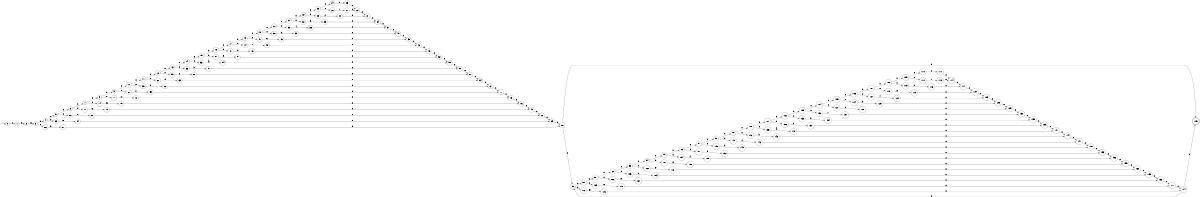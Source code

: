 digraph {
	rankdir=LR size="8,5"
	node [shape=doublecircle]
	175
	node [shape=circle]
	start [label="" height=0.1 width=0.1]
	start -> 0 [label=""]
	0 -> 1 [label=0]
	1 -> 2 [label=x]
	2 -> 3 [label=X]
	3 -> 4 [label="ε"]
	3 -> 86 [label="ε"]
	4 -> 5 [label="ε"]
	4 -> 83 [label="ε"]
	5 -> 6 [label="ε"]
	5 -> 80 [label="ε"]
	6 -> 7 [label="ε"]
	6 -> 77 [label="ε"]
	7 -> 8 [label="ε"]
	7 -> 74 [label="ε"]
	8 -> 9 [label="ε"]
	8 -> 71 [label="ε"]
	9 -> 10 [label="ε"]
	9 -> 68 [label="ε"]
	10 -> 11 [label="ε"]
	10 -> 65 [label="ε"]
	11 -> 12 [label="ε"]
	11 -> 62 [label="ε"]
	12 -> 13 [label="ε"]
	12 -> 59 [label="ε"]
	13 -> 14 [label="ε"]
	13 -> 56 [label="ε"]
	14 -> 15 [label="ε"]
	14 -> 53 [label="ε"]
	15 -> 16 [label="ε"]
	15 -> 50 [label="ε"]
	16 -> 17 [label="ε"]
	16 -> 47 [label="ε"]
	17 -> 18 [label="ε"]
	17 -> 44 [label="ε"]
	18 -> 19 [label="ε"]
	18 -> 41 [label="ε"]
	19 -> 20 [label="ε"]
	19 -> 38 [label="ε"]
	20 -> 21 [label="ε"]
	20 -> 35 [label="ε"]
	21 -> 22 [label="ε"]
	21 -> 32 [label="ε"]
	22 -> 23 [label="ε"]
	22 -> 29 [label="ε"]
	23 -> 24 [label="ε"]
	23 -> 26 [label="ε"]
	24 -> 25 [label=0]
	26 -> 27 [label=1]
	25 -> 28 [label="ε"]
	27 -> 28 [label="ε"]
	29 -> 30 [label=2]
	28 -> 31 [label="ε"]
	30 -> 31 [label="ε"]
	32 -> 33 [label=3]
	31 -> 34 [label="ε"]
	33 -> 34 [label="ε"]
	35 -> 36 [label=4]
	34 -> 37 [label="ε"]
	36 -> 37 [label="ε"]
	38 -> 39 [label=5]
	37 -> 40 [label="ε"]
	39 -> 40 [label="ε"]
	41 -> 42 [label=6]
	40 -> 43 [label="ε"]
	42 -> 43 [label="ε"]
	44 -> 45 [label=7]
	43 -> 46 [label="ε"]
	45 -> 46 [label="ε"]
	47 -> 48 [label=8]
	46 -> 49 [label="ε"]
	48 -> 49 [label="ε"]
	50 -> 51 [label=9]
	49 -> 52 [label="ε"]
	51 -> 52 [label="ε"]
	53 -> 54 [label=a]
	52 -> 55 [label="ε"]
	54 -> 55 [label="ε"]
	56 -> 57 [label=b]
	55 -> 58 [label="ε"]
	57 -> 58 [label="ε"]
	59 -> 60 [label=c]
	58 -> 61 [label="ε"]
	60 -> 61 [label="ε"]
	62 -> 63 [label=d]
	61 -> 64 [label="ε"]
	63 -> 64 [label="ε"]
	65 -> 66 [label=e]
	64 -> 67 [label="ε"]
	66 -> 67 [label="ε"]
	68 -> 69 [label=f]
	67 -> 70 [label="ε"]
	69 -> 70 [label="ε"]
	71 -> 72 [label=A]
	70 -> 73 [label="ε"]
	72 -> 73 [label="ε"]
	74 -> 75 [label=B]
	73 -> 76 [label="ε"]
	75 -> 76 [label="ε"]
	77 -> 78 [label=C]
	76 -> 79 [label="ε"]
	78 -> 79 [label="ε"]
	80 -> 81 [label=D]
	79 -> 82 [label="ε"]
	81 -> 82 [label="ε"]
	83 -> 84 [label=E]
	82 -> 85 [label="ε"]
	84 -> 85 [label="ε"]
	86 -> 87 [label=F]
	85 -> 88 [label="ε"]
	87 -> 88 [label="ε"]
	88 -> 89 [label="ε"]
	88 -> 175 [label="ε"]
	89 -> 90 [label="ε"]
	89 -> 172 [label="ε"]
	90 -> 91 [label="ε"]
	90 -> 169 [label="ε"]
	91 -> 92 [label="ε"]
	91 -> 166 [label="ε"]
	92 -> 93 [label="ε"]
	92 -> 163 [label="ε"]
	93 -> 94 [label="ε"]
	93 -> 160 [label="ε"]
	94 -> 95 [label="ε"]
	94 -> 157 [label="ε"]
	95 -> 96 [label="ε"]
	95 -> 154 [label="ε"]
	96 -> 97 [label="ε"]
	96 -> 151 [label="ε"]
	97 -> 98 [label="ε"]
	97 -> 148 [label="ε"]
	98 -> 99 [label="ε"]
	98 -> 145 [label="ε"]
	99 -> 100 [label="ε"]
	99 -> 142 [label="ε"]
	100 -> 101 [label="ε"]
	100 -> 139 [label="ε"]
	101 -> 102 [label="ε"]
	101 -> 136 [label="ε"]
	102 -> 103 [label="ε"]
	102 -> 133 [label="ε"]
	103 -> 104 [label="ε"]
	103 -> 130 [label="ε"]
	104 -> 105 [label="ε"]
	104 -> 127 [label="ε"]
	105 -> 106 [label="ε"]
	105 -> 124 [label="ε"]
	106 -> 107 [label="ε"]
	106 -> 121 [label="ε"]
	107 -> 108 [label="ε"]
	107 -> 118 [label="ε"]
	108 -> 109 [label="ε"]
	108 -> 115 [label="ε"]
	109 -> 110 [label="ε"]
	109 -> 112 [label="ε"]
	110 -> 111 [label=0]
	112 -> 113 [label=1]
	111 -> 114 [label="ε"]
	113 -> 114 [label="ε"]
	115 -> 116 [label=2]
	114 -> 117 [label="ε"]
	116 -> 117 [label="ε"]
	118 -> 119 [label=3]
	117 -> 120 [label="ε"]
	119 -> 120 [label="ε"]
	121 -> 122 [label=4]
	120 -> 123 [label="ε"]
	122 -> 123 [label="ε"]
	124 -> 125 [label=5]
	123 -> 126 [label="ε"]
	125 -> 126 [label="ε"]
	127 -> 128 [label=6]
	126 -> 129 [label="ε"]
	128 -> 129 [label="ε"]
	130 -> 131 [label=7]
	129 -> 132 [label="ε"]
	131 -> 132 [label="ε"]
	133 -> 134 [label=8]
	132 -> 135 [label="ε"]
	134 -> 135 [label="ε"]
	136 -> 137 [label=9]
	135 -> 138 [label="ε"]
	137 -> 138 [label="ε"]
	139 -> 140 [label=a]
	138 -> 141 [label="ε"]
	140 -> 141 [label="ε"]
	142 -> 143 [label=b]
	141 -> 144 [label="ε"]
	143 -> 144 [label="ε"]
	145 -> 146 [label=c]
	144 -> 147 [label="ε"]
	146 -> 147 [label="ε"]
	148 -> 149 [label=d]
	147 -> 150 [label="ε"]
	149 -> 150 [label="ε"]
	151 -> 152 [label=e]
	150 -> 153 [label="ε"]
	152 -> 153 [label="ε"]
	154 -> 155 [label=f]
	153 -> 156 [label="ε"]
	155 -> 156 [label="ε"]
	157 -> 158 [label=A]
	156 -> 159 [label="ε"]
	158 -> 159 [label="ε"]
	160 -> 161 [label=B]
	159 -> 162 [label="ε"]
	161 -> 162 [label="ε"]
	163 -> 164 [label=C]
	162 -> 165 [label="ε"]
	164 -> 165 [label="ε"]
	166 -> 167 [label=D]
	165 -> 168 [label="ε"]
	167 -> 168 [label="ε"]
	169 -> 170 [label=E]
	168 -> 171 [label="ε"]
	170 -> 171 [label="ε"]
	172 -> 173 [label=F]
	171 -> 174 [label="ε"]
	173 -> 174 [label="ε"]
	174 -> 89 [label="ε"]
	174 -> 175 [label="ε"]
}
